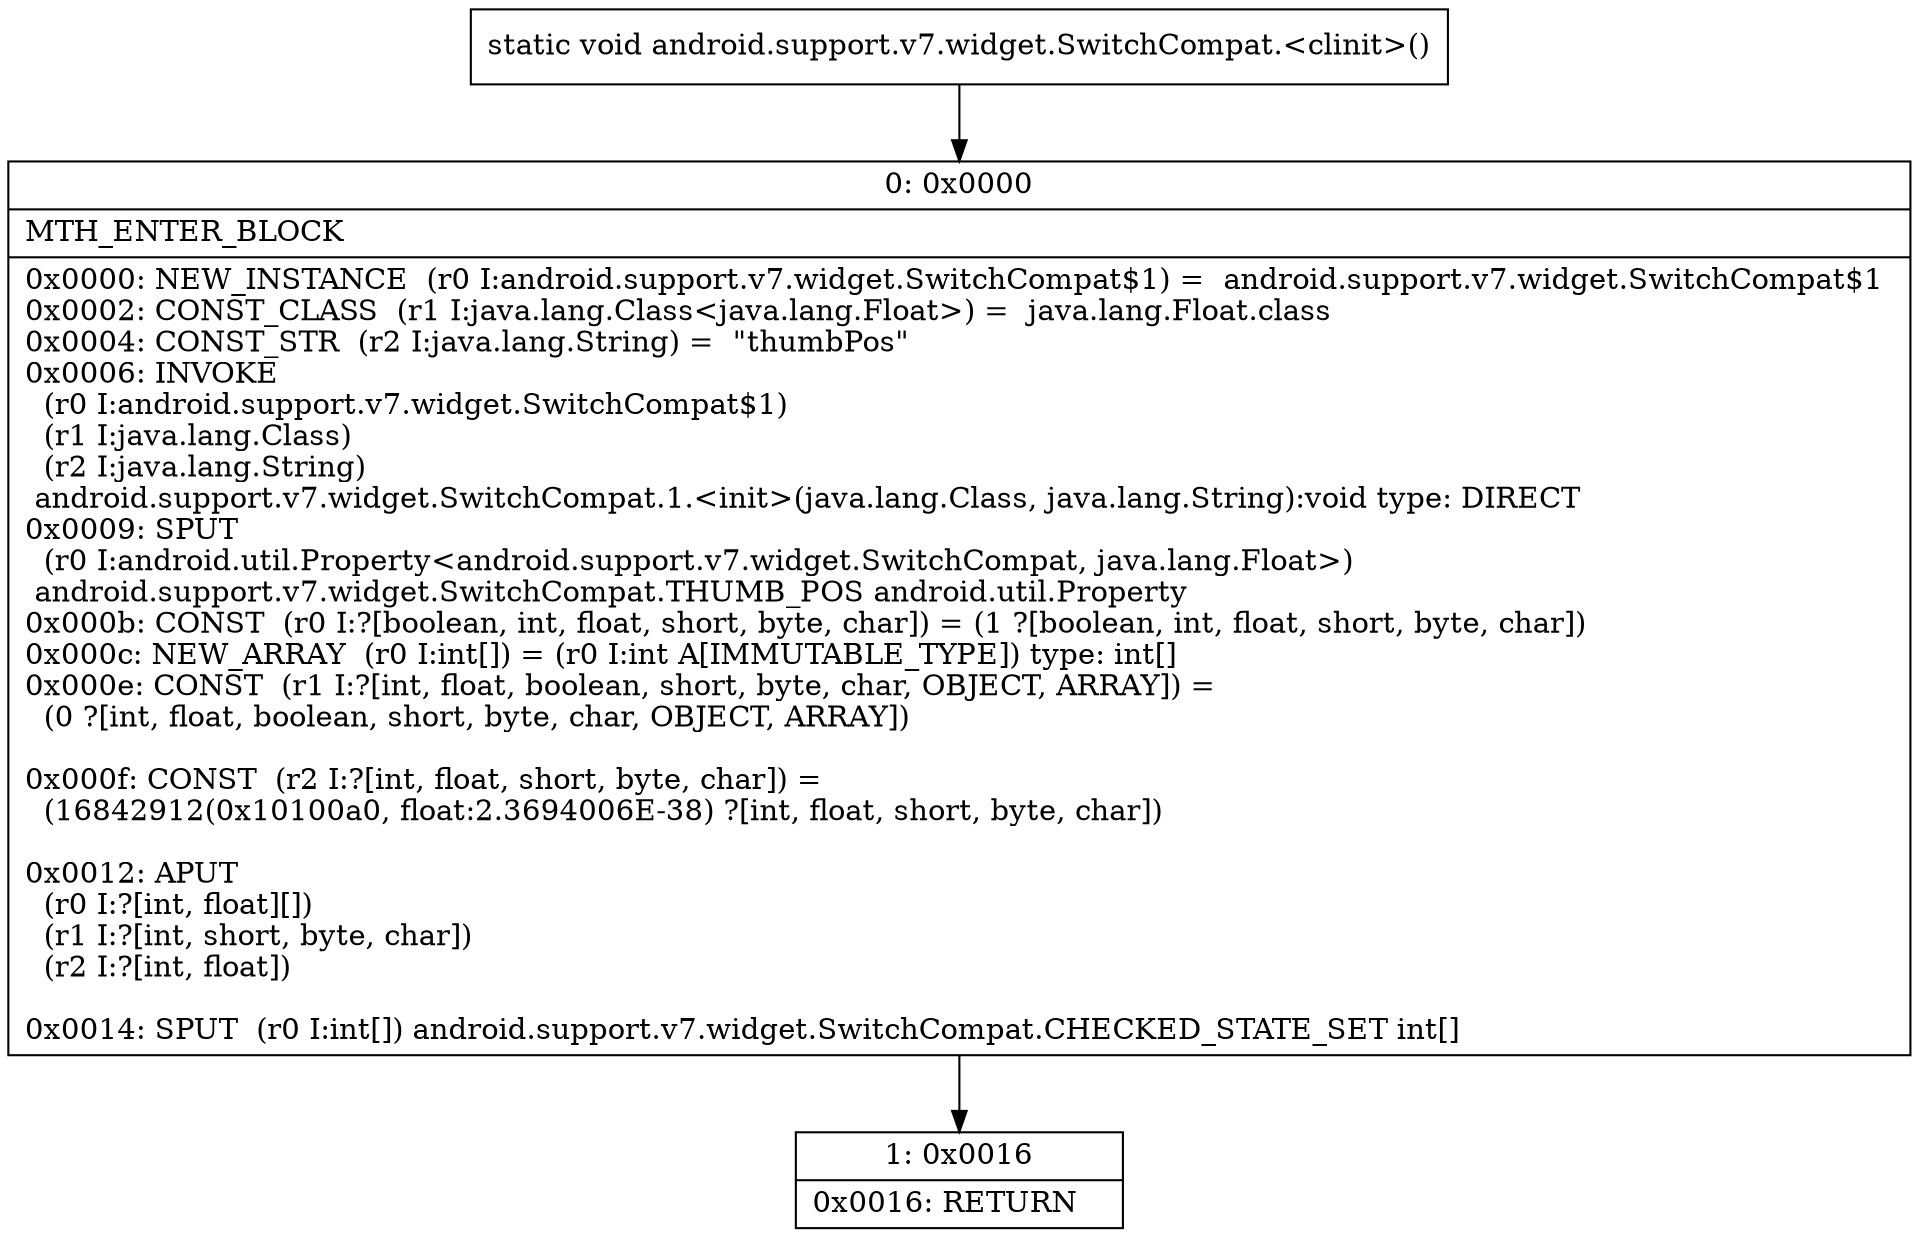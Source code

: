 digraph "CFG forandroid.support.v7.widget.SwitchCompat.\<clinit\>()V" {
Node_0 [shape=record,label="{0\:\ 0x0000|MTH_ENTER_BLOCK\l|0x0000: NEW_INSTANCE  (r0 I:android.support.v7.widget.SwitchCompat$1) =  android.support.v7.widget.SwitchCompat$1 \l0x0002: CONST_CLASS  (r1 I:java.lang.Class\<java.lang.Float\>) =  java.lang.Float.class \l0x0004: CONST_STR  (r2 I:java.lang.String) =  \"thumbPos\" \l0x0006: INVOKE  \l  (r0 I:android.support.v7.widget.SwitchCompat$1)\l  (r1 I:java.lang.Class)\l  (r2 I:java.lang.String)\l android.support.v7.widget.SwitchCompat.1.\<init\>(java.lang.Class, java.lang.String):void type: DIRECT \l0x0009: SPUT  \l  (r0 I:android.util.Property\<android.support.v7.widget.SwitchCompat, java.lang.Float\>)\l android.support.v7.widget.SwitchCompat.THUMB_POS android.util.Property \l0x000b: CONST  (r0 I:?[boolean, int, float, short, byte, char]) = (1 ?[boolean, int, float, short, byte, char]) \l0x000c: NEW_ARRAY  (r0 I:int[]) = (r0 I:int A[IMMUTABLE_TYPE]) type: int[] \l0x000e: CONST  (r1 I:?[int, float, boolean, short, byte, char, OBJECT, ARRAY]) = \l  (0 ?[int, float, boolean, short, byte, char, OBJECT, ARRAY])\l \l0x000f: CONST  (r2 I:?[int, float, short, byte, char]) = \l  (16842912(0x10100a0, float:2.3694006E\-38) ?[int, float, short, byte, char])\l \l0x0012: APUT  \l  (r0 I:?[int, float][])\l  (r1 I:?[int, short, byte, char])\l  (r2 I:?[int, float])\l \l0x0014: SPUT  (r0 I:int[]) android.support.v7.widget.SwitchCompat.CHECKED_STATE_SET int[] \l}"];
Node_1 [shape=record,label="{1\:\ 0x0016|0x0016: RETURN   \l}"];
MethodNode[shape=record,label="{static void android.support.v7.widget.SwitchCompat.\<clinit\>() }"];
MethodNode -> Node_0;
Node_0 -> Node_1;
}

